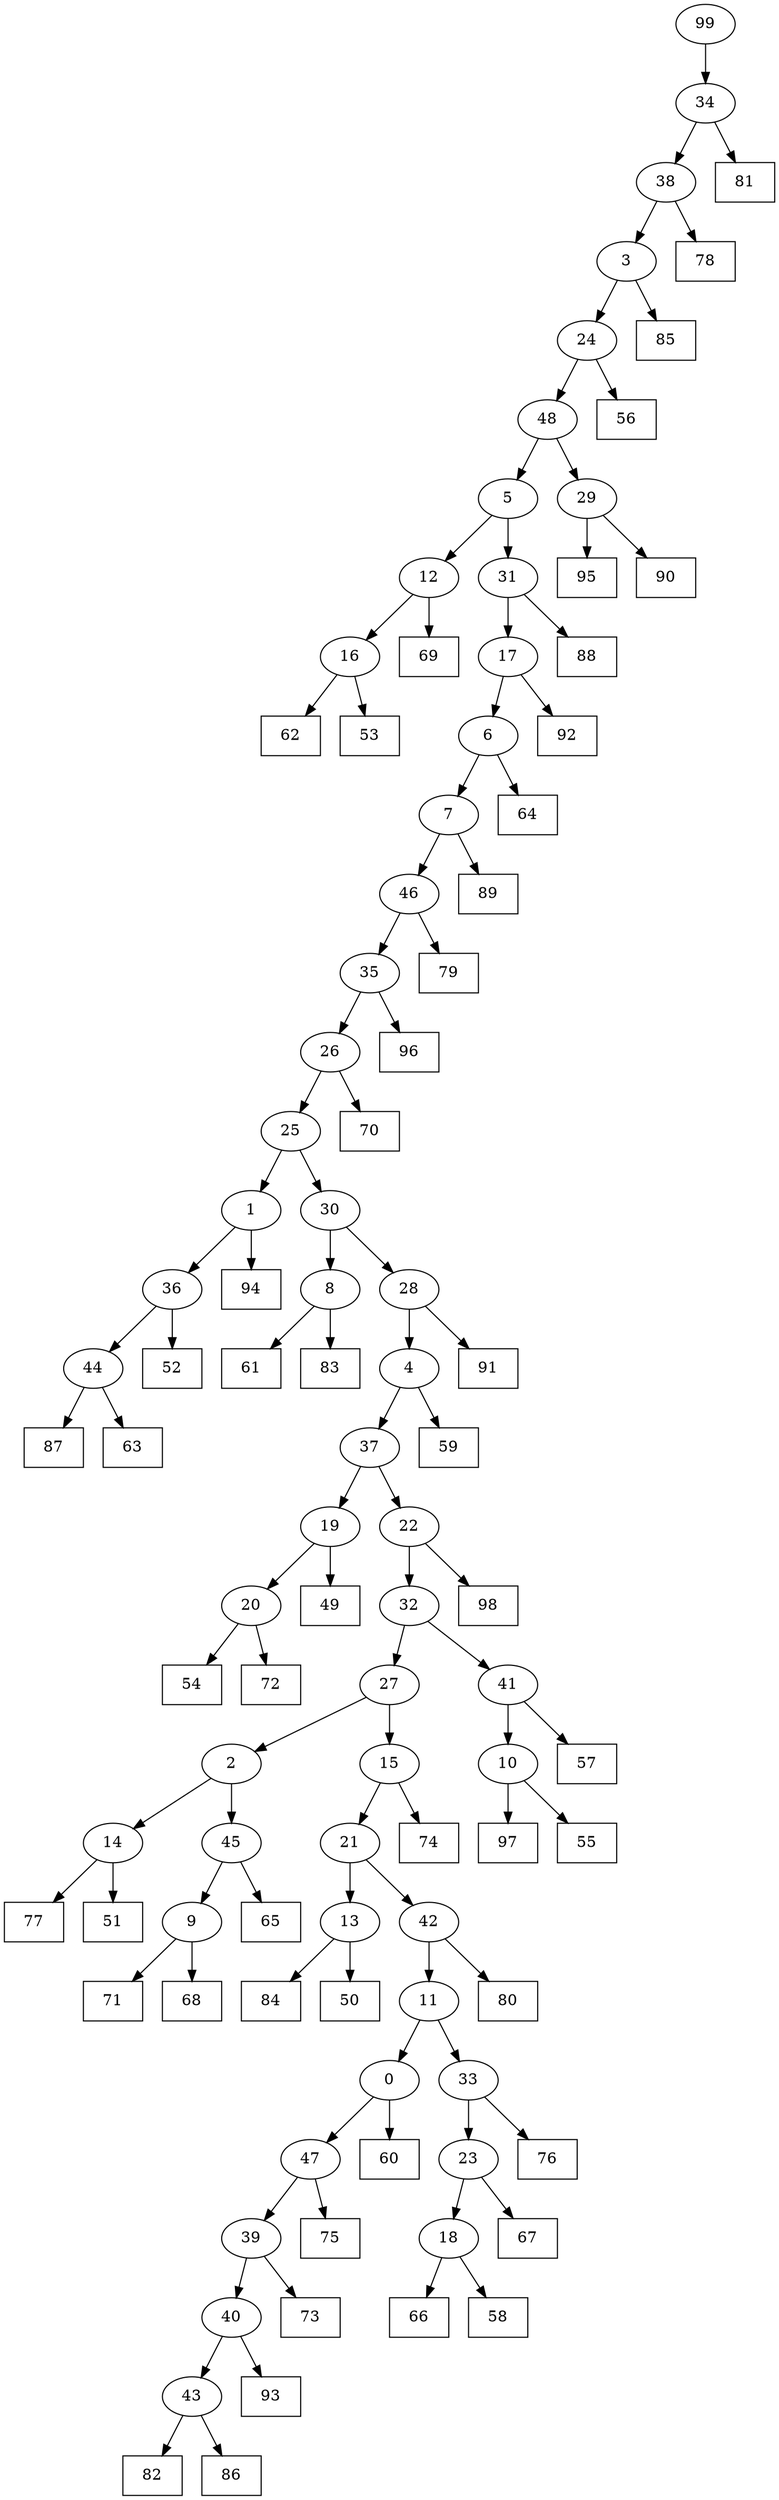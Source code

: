 digraph G {
0[label="0"];
1[label="1"];
2[label="2"];
3[label="3"];
4[label="4"];
5[label="5"];
6[label="6"];
7[label="7"];
8[label="8"];
9[label="9"];
10[label="10"];
11[label="11"];
12[label="12"];
13[label="13"];
14[label="14"];
15[label="15"];
16[label="16"];
17[label="17"];
18[label="18"];
19[label="19"];
20[label="20"];
21[label="21"];
22[label="22"];
23[label="23"];
24[label="24"];
25[label="25"];
26[label="26"];
27[label="27"];
28[label="28"];
29[label="29"];
30[label="30"];
31[label="31"];
32[label="32"];
33[label="33"];
34[label="34"];
35[label="35"];
36[label="36"];
37[label="37"];
38[label="38"];
39[label="39"];
40[label="40"];
41[label="41"];
42[label="42"];
43[label="43"];
44[label="44"];
45[label="45"];
46[label="46"];
47[label="47"];
48[label="48"];
49[shape=box,label="91"];
50[shape=box,label="94"];
51[shape=box,label="87"];
52[shape=box,label="84"];
53[shape=box,label="98"];
54[shape=box,label="96"];
55[shape=box,label="56"];
56[shape=box,label="89"];
57[shape=box,label="54"];
58[shape=box,label="59"];
59[shape=box,label="77"];
60[shape=box,label="51"];
61[shape=box,label="57"];
62[shape=box,label="61"];
63[shape=box,label="76"];
64[shape=box,label="60"];
65[shape=box,label="72"];
66[shape=box,label="80"];
67[shape=box,label="52"];
68[shape=box,label="95"];
69[shape=box,label="64"];
70[shape=box,label="63"];
71[shape=box,label="62"];
72[shape=box,label="85"];
73[shape=box,label="65"];
74[shape=box,label="67"];
75[shape=box,label="70"];
76[shape=box,label="82"];
77[shape=box,label="69"];
78[shape=box,label="49"];
79[shape=box,label="53"];
80[shape=box,label="90"];
81[shape=box,label="93"];
82[shape=box,label="75"];
83[shape=box,label="88"];
84[shape=box,label="50"];
85[shape=box,label="81"];
86[shape=box,label="78"];
87[shape=box,label="74"];
88[shape=box,label="79"];
89[shape=box,label="66"];
90[shape=box,label="86"];
91[shape=box,label="58"];
92[shape=box,label="71"];
93[shape=box,label="97"];
94[shape=box,label="73"];
95[shape=box,label="68"];
96[shape=box,label="55"];
97[shape=box,label="83"];
98[shape=box,label="92"];
99[label="99"];
42->66 ;
16->79 ;
13->84 ;
2->14 ;
0->64 ;
12->77 ;
8->97 ;
9->95 ;
41->61 ;
44->70 ;
15->87 ;
22->53 ;
4->37 ;
45->9 ;
15->21 ;
21->42 ;
26->75 ;
18->91 ;
30->28 ;
28->49 ;
23->18 ;
18->89 ;
43->90 ;
40->81 ;
29->80 ;
37->22 ;
36->44 ;
44->51 ;
20->57 ;
3->72 ;
14->59 ;
6->69 ;
10->93 ;
46->88 ;
11->33 ;
33->23 ;
16->71 ;
9->92 ;
35->26 ;
21->13 ;
13->52 ;
32->41 ;
14->60 ;
46->35 ;
17->6 ;
27->15 ;
45->73 ;
35->54 ;
42->11 ;
11->0 ;
47->82 ;
1->50 ;
41->10 ;
10->96 ;
37->19 ;
19->78 ;
33->63 ;
22->32 ;
32->27 ;
36->67 ;
25->1 ;
7->56 ;
24->48 ;
38->86 ;
28->4 ;
4->58 ;
8->62 ;
27->2 ;
2->45 ;
34->85 ;
40->43 ;
43->76 ;
24->55 ;
5->31 ;
48->5 ;
23->74 ;
19->20 ;
20->65 ;
5->12 ;
99->34 ;
34->38 ;
1->36 ;
30->8 ;
48->29 ;
29->68 ;
39->40 ;
31->17 ;
17->98 ;
26->25 ;
25->30 ;
31->83 ;
47->39 ;
39->94 ;
12->16 ;
6->7 ;
7->46 ;
0->47 ;
38->3 ;
3->24 ;
}
